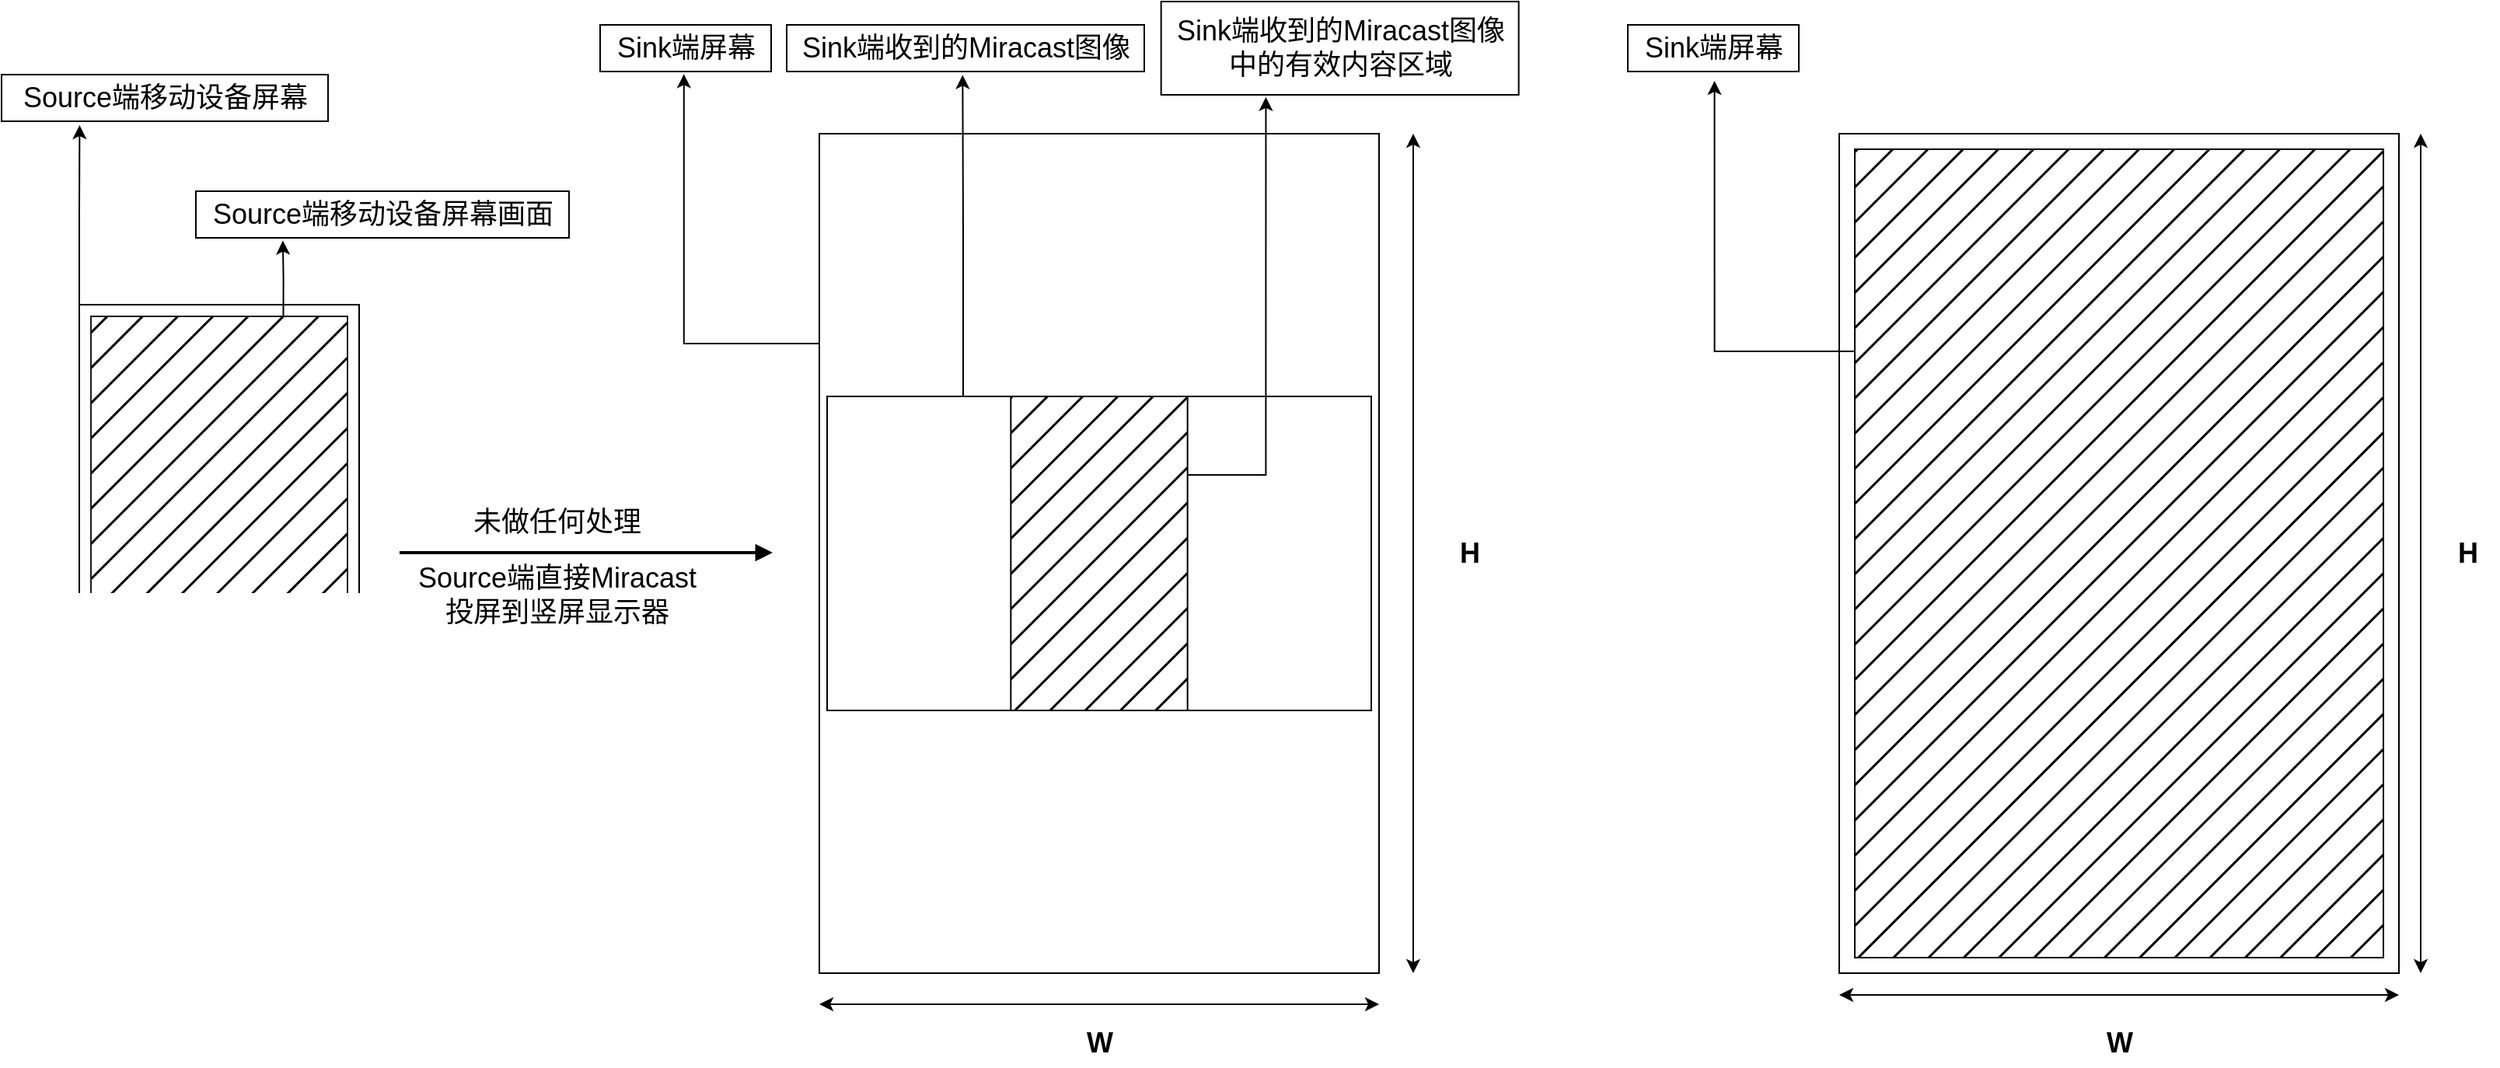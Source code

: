 <mxfile version="20.4.0" type="github">
  <diagram id="nHjyefR00ipD4gsYa4OQ" name="第 1 页">
    <mxGraphModel dx="1778" dy="2094" grid="1" gridSize="10" guides="1" tooltips="1" connect="1" arrows="1" fold="1" page="1" pageScale="1" pageWidth="827" pageHeight="1169" math="0" shadow="0">
      <root>
        <mxCell id="0" />
        <mxCell id="1" parent="0" />
        <mxCell id="fIoEv5E2U9dEB1Ysbp1T-43" style="edgeStyle=orthogonalEdgeStyle;rounded=0;orthogonalLoop=1;jettySize=auto;html=1;exitX=0;exitY=0.25;exitDx=0;exitDy=0;entryX=0.49;entryY=1.056;entryDx=0;entryDy=0;entryPerimeter=0;fontSize=18;" edge="1" parent="1" source="fIoEv5E2U9dEB1Ysbp1T-11" target="fIoEv5E2U9dEB1Ysbp1T-29">
          <mxGeometry relative="1" as="geometry" />
        </mxCell>
        <mxCell id="fIoEv5E2U9dEB1Ysbp1T-11" value="" style="rounded=0;whiteSpace=wrap;html=1;fillColor=none;" vertex="1" parent="1">
          <mxGeometry x="550" y="-80" width="360" height="540" as="geometry" />
        </mxCell>
        <mxCell id="fIoEv5E2U9dEB1Ysbp1T-15" value="" style="group" vertex="1" connectable="0" parent="1">
          <mxGeometry x="74" y="30" width="180" height="320" as="geometry" />
        </mxCell>
        <mxCell id="fIoEv5E2U9dEB1Ysbp1T-16" value="" style="rounded=0;whiteSpace=wrap;html=1;" vertex="1" parent="fIoEv5E2U9dEB1Ysbp1T-15">
          <mxGeometry width="180" height="320" as="geometry" />
        </mxCell>
        <mxCell id="fIoEv5E2U9dEB1Ysbp1T-17" value="" style="rounded=0;whiteSpace=wrap;html=1;fillColor=#000000;fillStyle=hatch;gradientColor=none;strokeColor=#1A1A1A;" vertex="1" parent="fIoEv5E2U9dEB1Ysbp1T-15">
          <mxGeometry x="7.5" y="7.5" width="165" height="305" as="geometry" />
        </mxCell>
        <mxCell id="fIoEv5E2U9dEB1Ysbp1T-4" value="" style="endArrow=block;html=1;rounded=0;strokeWidth=2;endFill=1;" edge="1" parent="1">
          <mxGeometry width="50" height="50" relative="1" as="geometry">
            <mxPoint x="280" y="189.47" as="sourcePoint" />
            <mxPoint x="520" y="189.47" as="targetPoint" />
          </mxGeometry>
        </mxCell>
        <mxCell id="fIoEv5E2U9dEB1Ysbp1T-36" style="edgeStyle=orthogonalEdgeStyle;rounded=0;orthogonalLoop=1;jettySize=auto;html=1;exitX=0.25;exitY=0;exitDx=0;exitDy=0;entryX=0.492;entryY=1.074;entryDx=0;entryDy=0;entryPerimeter=0;fontSize=18;" edge="1" parent="1" source="fIoEv5E2U9dEB1Ysbp1T-18" target="fIoEv5E2U9dEB1Ysbp1T-33">
          <mxGeometry relative="1" as="geometry" />
        </mxCell>
        <mxCell id="fIoEv5E2U9dEB1Ysbp1T-18" value="" style="rounded=0;whiteSpace=wrap;html=1;fillColor=none;" vertex="1" parent="1">
          <mxGeometry x="555" y="89" width="350" height="202" as="geometry" />
        </mxCell>
        <mxCell id="fIoEv5E2U9dEB1Ysbp1T-45" style="edgeStyle=orthogonalEdgeStyle;rounded=0;orthogonalLoop=1;jettySize=auto;html=1;exitX=1;exitY=0.25;exitDx=0;exitDy=0;entryX=0.293;entryY=1.024;entryDx=0;entryDy=0;entryPerimeter=0;fontSize=18;" edge="1" parent="1" source="fIoEv5E2U9dEB1Ysbp1T-19" target="fIoEv5E2U9dEB1Ysbp1T-37">
          <mxGeometry relative="1" as="geometry" />
        </mxCell>
        <mxCell id="fIoEv5E2U9dEB1Ysbp1T-19" value="" style="rounded=0;whiteSpace=wrap;html=1;fillColor=#000000;fillStyle=hatch;" vertex="1" parent="1">
          <mxGeometry x="673.175" y="89" width="113.65" height="202" as="geometry" />
        </mxCell>
        <mxCell id="fIoEv5E2U9dEB1Ysbp1T-20" value="" style="endArrow=classic;startArrow=classic;html=1;rounded=0;" edge="1" parent="1">
          <mxGeometry width="50" height="50" relative="1" as="geometry">
            <mxPoint x="550" y="480" as="sourcePoint" />
            <mxPoint x="910" y="480" as="targetPoint" />
          </mxGeometry>
        </mxCell>
        <mxCell id="fIoEv5E2U9dEB1Ysbp1T-21" value="" style="endArrow=classic;startArrow=classic;html=1;rounded=0;" edge="1" parent="1">
          <mxGeometry width="50" height="50" relative="1" as="geometry">
            <mxPoint x="932" y="460" as="sourcePoint" />
            <mxPoint x="932" y="-80" as="targetPoint" />
          </mxGeometry>
        </mxCell>
        <mxCell id="fIoEv5E2U9dEB1Ysbp1T-22" value="W" style="text;html=1;align=center;verticalAlign=middle;resizable=0;points=[];autosize=1;strokeColor=none;fillColor=none;fontStyle=1;fontSize=18;" vertex="1" parent="1">
          <mxGeometry x="710" y="490" width="40" height="30" as="geometry" />
        </mxCell>
        <mxCell id="fIoEv5E2U9dEB1Ysbp1T-23" value="H" style="text;html=1;align=center;verticalAlign=middle;resizable=0;points=[];autosize=1;strokeColor=none;fillColor=none;fontStyle=1;fontSize=18;" vertex="1" parent="1">
          <mxGeometry x="948" y="175" width="40" height="30" as="geometry" />
        </mxCell>
        <mxCell id="fIoEv5E2U9dEB1Ysbp1T-24" style="edgeStyle=orthogonalEdgeStyle;rounded=0;orthogonalLoop=1;jettySize=auto;html=1;exitX=0;exitY=0;exitDx=0;exitDy=0;fontSize=18;entryX=0.239;entryY=1.084;entryDx=0;entryDy=0;entryPerimeter=0;" edge="1" parent="1" source="fIoEv5E2U9dEB1Ysbp1T-16" target="fIoEv5E2U9dEB1Ysbp1T-25">
          <mxGeometry relative="1" as="geometry">
            <mxPoint x="100" y="-100" as="targetPoint" />
          </mxGeometry>
        </mxCell>
        <mxCell id="fIoEv5E2U9dEB1Ysbp1T-25" value="Source端移动设备屏幕" style="text;html=1;align=center;verticalAlign=middle;resizable=0;points=[];autosize=1;strokeColor=default;fillColor=none;fontSize=18;" vertex="1" parent="1">
          <mxGeometry x="24" y="-118" width="210" height="30" as="geometry" />
        </mxCell>
        <mxCell id="fIoEv5E2U9dEB1Ysbp1T-26" style="edgeStyle=orthogonalEdgeStyle;rounded=0;orthogonalLoop=1;jettySize=auto;html=1;exitX=0.75;exitY=0;exitDx=0;exitDy=0;fontSize=18;entryX=0.233;entryY=1.059;entryDx=0;entryDy=0;entryPerimeter=0;" edge="1" parent="1" source="fIoEv5E2U9dEB1Ysbp1T-17" target="fIoEv5E2U9dEB1Ysbp1T-27">
          <mxGeometry relative="1" as="geometry">
            <mxPoint x="205.824" y="-20" as="targetPoint" />
          </mxGeometry>
        </mxCell>
        <mxCell id="fIoEv5E2U9dEB1Ysbp1T-27" value="Source端移动设备屏幕画面" style="text;html=1;align=center;verticalAlign=middle;resizable=0;points=[];autosize=1;strokeColor=default;fillColor=none;fontSize=18;" vertex="1" parent="1">
          <mxGeometry x="149" y="-43" width="240" height="30" as="geometry" />
        </mxCell>
        <mxCell id="fIoEv5E2U9dEB1Ysbp1T-29" value="Sink端屏幕" style="text;html=1;align=center;verticalAlign=middle;resizable=0;points=[];autosize=1;strokeColor=default;fillColor=none;fontSize=18;" vertex="1" parent="1">
          <mxGeometry x="409" y="-150" width="110" height="30" as="geometry" />
        </mxCell>
        <mxCell id="fIoEv5E2U9dEB1Ysbp1T-33" value="Sink端收到的Miracast图像" style="text;html=1;align=center;verticalAlign=middle;resizable=0;points=[];autosize=1;strokeColor=default;fillColor=none;fontSize=18;" vertex="1" parent="1">
          <mxGeometry x="529" y="-150" width="230" height="30" as="geometry" />
        </mxCell>
        <mxCell id="fIoEv5E2U9dEB1Ysbp1T-37" value="Sink端收到的Miracast图像&lt;br&gt;中的有效内容区域" style="text;html=1;align=center;verticalAlign=middle;resizable=0;points=[];autosize=1;strokeColor=default;fillColor=none;fontSize=18;" vertex="1" parent="1">
          <mxGeometry x="769.83" y="-165" width="230" height="60" as="geometry" />
        </mxCell>
        <mxCell id="fIoEv5E2U9dEB1Ysbp1T-46" value="" style="rounded=0;whiteSpace=wrap;html=1;fillColor=none;" vertex="1" parent="1">
          <mxGeometry x="1206" y="-80" width="360" height="540" as="geometry" />
        </mxCell>
        <mxCell id="fIoEv5E2U9dEB1Ysbp1T-47" value="Source端直接Miracast&lt;br style=&quot;font-size: 18px;&quot;&gt;投屏到竖屏显示器" style="text;html=1;align=center;verticalAlign=middle;resizable=0;points=[];autosize=1;strokeColor=none;fillColor=none;fontSize=18;" vertex="1" parent="1">
          <mxGeometry x="281" y="187" width="200" height="60" as="geometry" />
        </mxCell>
        <mxCell id="fIoEv5E2U9dEB1Ysbp1T-48" value="未做任何处理" style="text;html=1;align=center;verticalAlign=middle;resizable=0;points=[];autosize=1;strokeColor=none;fillColor=none;fontSize=18;" vertex="1" parent="1">
          <mxGeometry x="316" y="155" width="130" height="30" as="geometry" />
        </mxCell>
        <mxCell id="fIoEv5E2U9dEB1Ysbp1T-51" style="edgeStyle=orthogonalEdgeStyle;rounded=0;orthogonalLoop=1;jettySize=auto;html=1;exitX=0;exitY=0.25;exitDx=0;exitDy=0;entryX=0.507;entryY=1.2;entryDx=0;entryDy=0;entryPerimeter=0;fontSize=18;" edge="1" parent="1" source="fIoEv5E2U9dEB1Ysbp1T-49" target="fIoEv5E2U9dEB1Ysbp1T-50">
          <mxGeometry relative="1" as="geometry" />
        </mxCell>
        <mxCell id="fIoEv5E2U9dEB1Ysbp1T-49" value="" style="rounded=0;whiteSpace=wrap;html=1;fillColor=#000000;fillStyle=hatch;" vertex="1" parent="1">
          <mxGeometry x="1216" y="-70" width="340" height="520" as="geometry" />
        </mxCell>
        <mxCell id="fIoEv5E2U9dEB1Ysbp1T-50" value="Sink端屏幕" style="text;html=1;align=center;verticalAlign=middle;resizable=0;points=[];autosize=1;strokeColor=default;fillColor=none;fontSize=18;" vertex="1" parent="1">
          <mxGeometry x="1070" y="-150" width="110" height="30" as="geometry" />
        </mxCell>
        <mxCell id="fIoEv5E2U9dEB1Ysbp1T-52" value="" style="endArrow=classic;startArrow=classic;html=1;rounded=0;" edge="1" parent="1">
          <mxGeometry width="50" height="50" relative="1" as="geometry">
            <mxPoint x="1580" y="460" as="sourcePoint" />
            <mxPoint x="1580" y="-80" as="targetPoint" />
          </mxGeometry>
        </mxCell>
        <mxCell id="fIoEv5E2U9dEB1Ysbp1T-53" value="" style="endArrow=classic;startArrow=classic;html=1;rounded=0;" edge="1" parent="1">
          <mxGeometry width="50" height="50" relative="1" as="geometry">
            <mxPoint x="1206" y="474" as="sourcePoint" />
            <mxPoint x="1566" y="474" as="targetPoint" />
          </mxGeometry>
        </mxCell>
        <mxCell id="fIoEv5E2U9dEB1Ysbp1T-54" value="W" style="text;html=1;align=center;verticalAlign=middle;resizable=0;points=[];autosize=1;strokeColor=none;fillColor=none;fontStyle=1;fontSize=18;" vertex="1" parent="1">
          <mxGeometry x="1366" y="490" width="40" height="30" as="geometry" />
        </mxCell>
        <mxCell id="fIoEv5E2U9dEB1Ysbp1T-55" value="H" style="text;html=1;align=center;verticalAlign=middle;resizable=0;points=[];autosize=1;strokeColor=none;fillColor=none;fontStyle=1;fontSize=18;" vertex="1" parent="1">
          <mxGeometry x="1590" y="175" width="40" height="30" as="geometry" />
        </mxCell>
      </root>
    </mxGraphModel>
  </diagram>
</mxfile>
